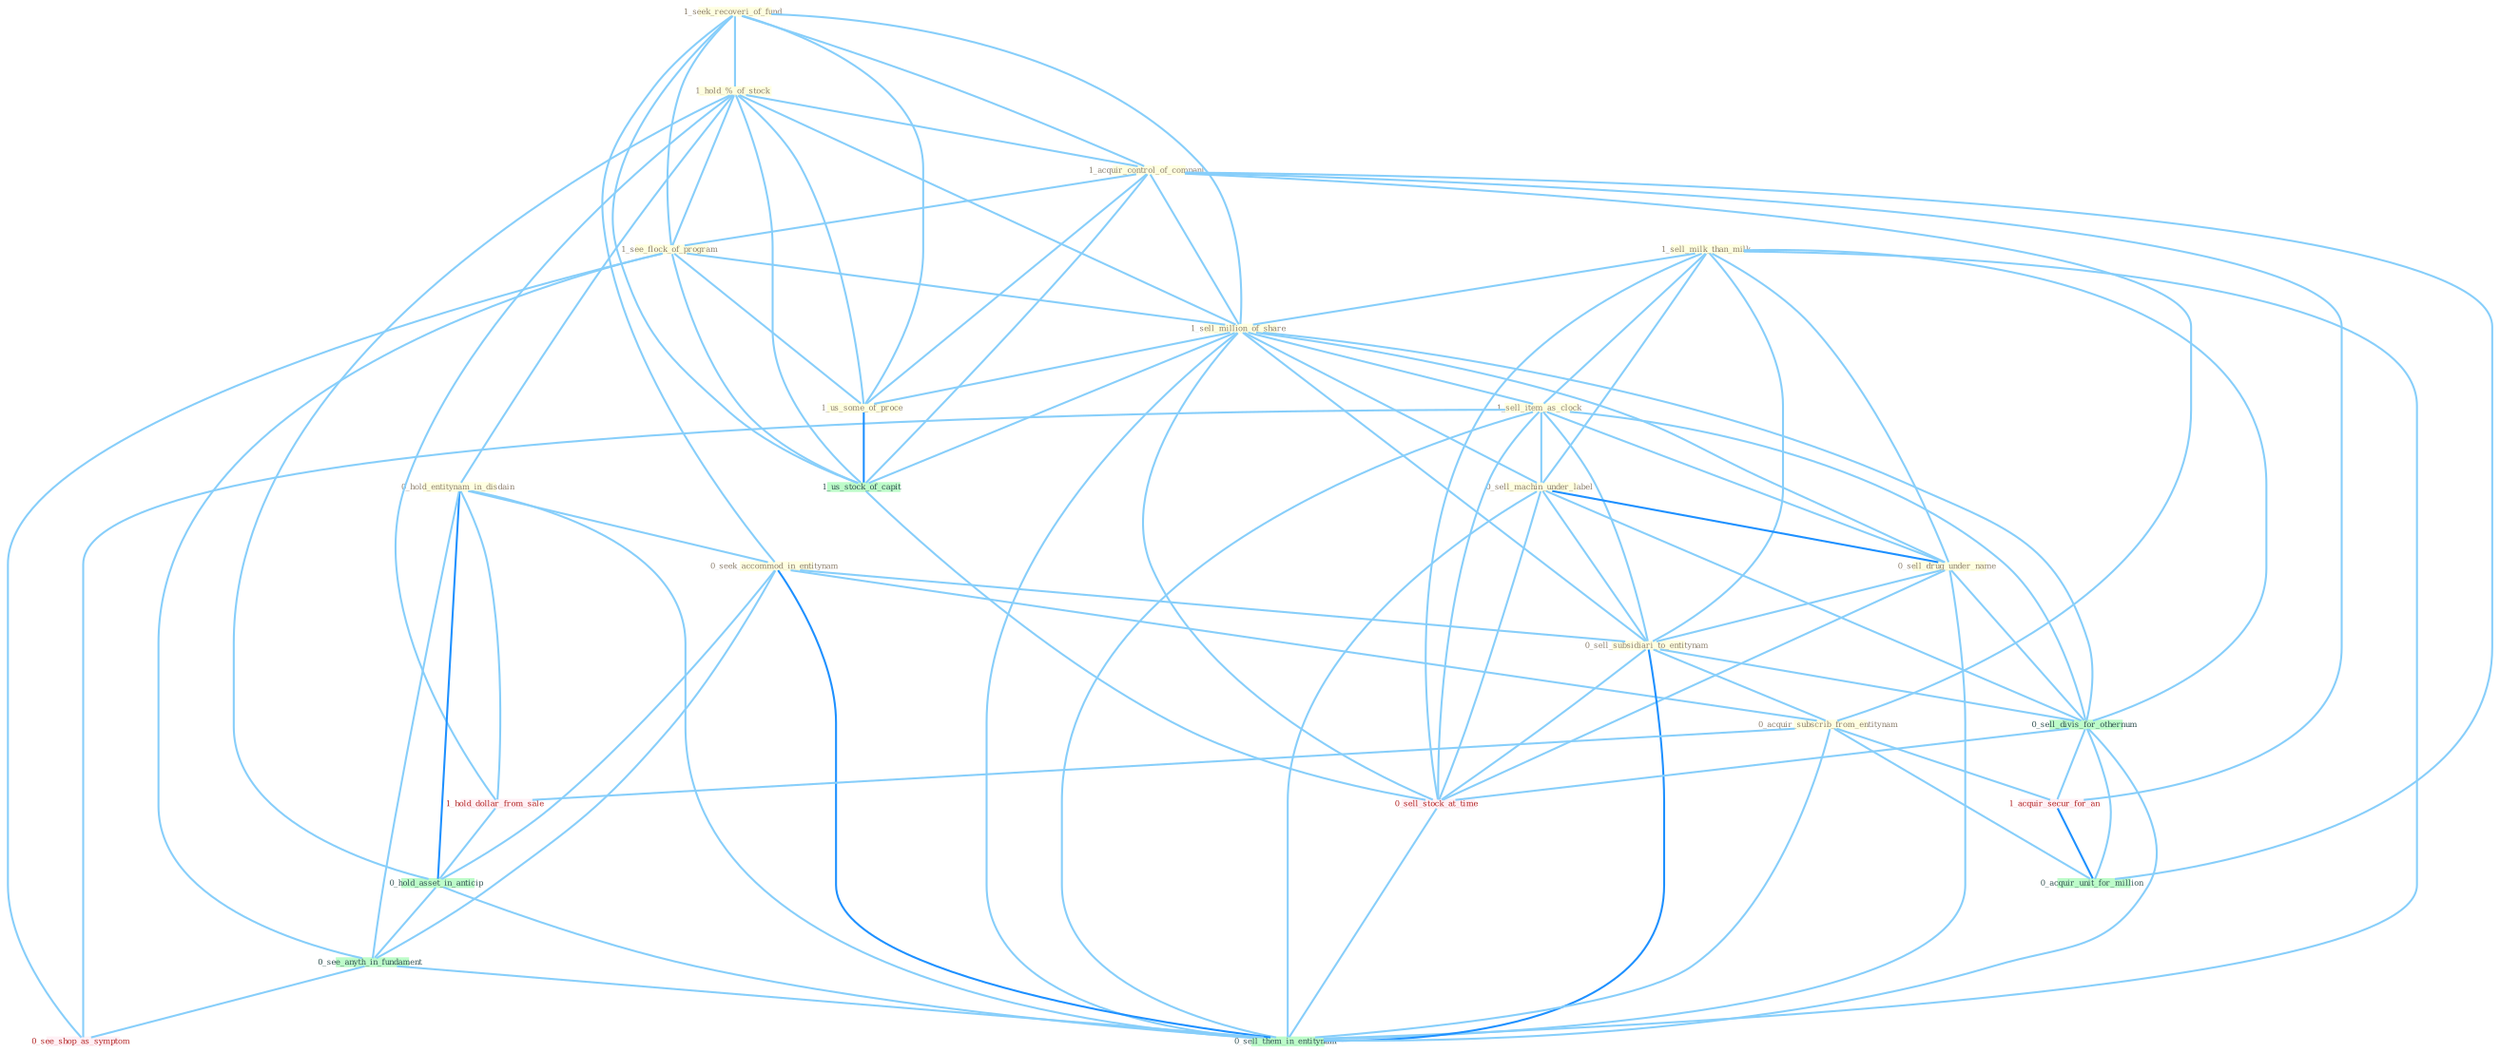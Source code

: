 Graph G{ 
    node
    [shape=polygon,style=filled,width=.5,height=.06,color="#BDFCC9",fixedsize=true,fontsize=4,
    fontcolor="#2f4f4f"];
    {node
    [color="#ffffe0", fontcolor="#8b7d6b"] "1_seek_recoveri_of_fund " "1_hold_%_of_stock " "1_sell_milk_than_milk " "1_acquir_control_of_compani " "1_see_flock_of_program " "1_sell_million_of_share " "1_sell_item_as_clock " "1_us_some_of_proce " "0_hold_entitynam_in_disdain " "0_sell_machin_under_label " "0_sell_drug_under_name " "0_seek_accommod_in_entitynam " "0_sell_subsidiari_to_entitynam " "0_acquir_subscrib_from_entitynam "}
{node [color="#fff0f5", fontcolor="#b22222"] "1_acquir_secur_for_an " "1_hold_dollar_from_sale " "0_sell_stock_at_time " "0_see_shop_as_symptom "}
edge [color="#B0E2FF"];

	"1_seek_recoveri_of_fund " -- "1_hold_%_of_stock " [w="1", color="#87cefa" ];
	"1_seek_recoveri_of_fund " -- "1_acquir_control_of_compani " [w="1", color="#87cefa" ];
	"1_seek_recoveri_of_fund " -- "1_see_flock_of_program " [w="1", color="#87cefa" ];
	"1_seek_recoveri_of_fund " -- "1_sell_million_of_share " [w="1", color="#87cefa" ];
	"1_seek_recoveri_of_fund " -- "1_us_some_of_proce " [w="1", color="#87cefa" ];
	"1_seek_recoveri_of_fund " -- "0_seek_accommod_in_entitynam " [w="1", color="#87cefa" ];
	"1_seek_recoveri_of_fund " -- "1_us_stock_of_capit " [w="1", color="#87cefa" ];
	"1_hold_%_of_stock " -- "1_acquir_control_of_compani " [w="1", color="#87cefa" ];
	"1_hold_%_of_stock " -- "1_see_flock_of_program " [w="1", color="#87cefa" ];
	"1_hold_%_of_stock " -- "1_sell_million_of_share " [w="1", color="#87cefa" ];
	"1_hold_%_of_stock " -- "1_us_some_of_proce " [w="1", color="#87cefa" ];
	"1_hold_%_of_stock " -- "0_hold_entitynam_in_disdain " [w="1", color="#87cefa" ];
	"1_hold_%_of_stock " -- "1_us_stock_of_capit " [w="1", color="#87cefa" ];
	"1_hold_%_of_stock " -- "1_hold_dollar_from_sale " [w="1", color="#87cefa" ];
	"1_hold_%_of_stock " -- "0_hold_asset_in_anticip " [w="1", color="#87cefa" ];
	"1_sell_milk_than_milk " -- "1_sell_million_of_share " [w="1", color="#87cefa" ];
	"1_sell_milk_than_milk " -- "1_sell_item_as_clock " [w="1", color="#87cefa" ];
	"1_sell_milk_than_milk " -- "0_sell_machin_under_label " [w="1", color="#87cefa" ];
	"1_sell_milk_than_milk " -- "0_sell_drug_under_name " [w="1", color="#87cefa" ];
	"1_sell_milk_than_milk " -- "0_sell_subsidiari_to_entitynam " [w="1", color="#87cefa" ];
	"1_sell_milk_than_milk " -- "0_sell_divis_for_othernum " [w="1", color="#87cefa" ];
	"1_sell_milk_than_milk " -- "0_sell_stock_at_time " [w="1", color="#87cefa" ];
	"1_sell_milk_than_milk " -- "0_sell_them_in_entitynam " [w="1", color="#87cefa" ];
	"1_acquir_control_of_compani " -- "1_see_flock_of_program " [w="1", color="#87cefa" ];
	"1_acquir_control_of_compani " -- "1_sell_million_of_share " [w="1", color="#87cefa" ];
	"1_acquir_control_of_compani " -- "1_us_some_of_proce " [w="1", color="#87cefa" ];
	"1_acquir_control_of_compani " -- "0_acquir_subscrib_from_entitynam " [w="1", color="#87cefa" ];
	"1_acquir_control_of_compani " -- "1_acquir_secur_for_an " [w="1", color="#87cefa" ];
	"1_acquir_control_of_compani " -- "1_us_stock_of_capit " [w="1", color="#87cefa" ];
	"1_acquir_control_of_compani " -- "0_acquir_unit_for_million " [w="1", color="#87cefa" ];
	"1_see_flock_of_program " -- "1_sell_million_of_share " [w="1", color="#87cefa" ];
	"1_see_flock_of_program " -- "1_us_some_of_proce " [w="1", color="#87cefa" ];
	"1_see_flock_of_program " -- "1_us_stock_of_capit " [w="1", color="#87cefa" ];
	"1_see_flock_of_program " -- "0_see_anyth_in_fundament " [w="1", color="#87cefa" ];
	"1_see_flock_of_program " -- "0_see_shop_as_symptom " [w="1", color="#87cefa" ];
	"1_sell_million_of_share " -- "1_sell_item_as_clock " [w="1", color="#87cefa" ];
	"1_sell_million_of_share " -- "1_us_some_of_proce " [w="1", color="#87cefa" ];
	"1_sell_million_of_share " -- "0_sell_machin_under_label " [w="1", color="#87cefa" ];
	"1_sell_million_of_share " -- "0_sell_drug_under_name " [w="1", color="#87cefa" ];
	"1_sell_million_of_share " -- "0_sell_subsidiari_to_entitynam " [w="1", color="#87cefa" ];
	"1_sell_million_of_share " -- "0_sell_divis_for_othernum " [w="1", color="#87cefa" ];
	"1_sell_million_of_share " -- "1_us_stock_of_capit " [w="1", color="#87cefa" ];
	"1_sell_million_of_share " -- "0_sell_stock_at_time " [w="1", color="#87cefa" ];
	"1_sell_million_of_share " -- "0_sell_them_in_entitynam " [w="1", color="#87cefa" ];
	"1_sell_item_as_clock " -- "0_sell_machin_under_label " [w="1", color="#87cefa" ];
	"1_sell_item_as_clock " -- "0_sell_drug_under_name " [w="1", color="#87cefa" ];
	"1_sell_item_as_clock " -- "0_sell_subsidiari_to_entitynam " [w="1", color="#87cefa" ];
	"1_sell_item_as_clock " -- "0_sell_divis_for_othernum " [w="1", color="#87cefa" ];
	"1_sell_item_as_clock " -- "0_sell_stock_at_time " [w="1", color="#87cefa" ];
	"1_sell_item_as_clock " -- "0_see_shop_as_symptom " [w="1", color="#87cefa" ];
	"1_sell_item_as_clock " -- "0_sell_them_in_entitynam " [w="1", color="#87cefa" ];
	"1_us_some_of_proce " -- "1_us_stock_of_capit " [w="2", color="#1e90ff" , len=0.8];
	"0_hold_entitynam_in_disdain " -- "0_seek_accommod_in_entitynam " [w="1", color="#87cefa" ];
	"0_hold_entitynam_in_disdain " -- "1_hold_dollar_from_sale " [w="1", color="#87cefa" ];
	"0_hold_entitynam_in_disdain " -- "0_hold_asset_in_anticip " [w="2", color="#1e90ff" , len=0.8];
	"0_hold_entitynam_in_disdain " -- "0_see_anyth_in_fundament " [w="1", color="#87cefa" ];
	"0_hold_entitynam_in_disdain " -- "0_sell_them_in_entitynam " [w="1", color="#87cefa" ];
	"0_sell_machin_under_label " -- "0_sell_drug_under_name " [w="2", color="#1e90ff" , len=0.8];
	"0_sell_machin_under_label " -- "0_sell_subsidiari_to_entitynam " [w="1", color="#87cefa" ];
	"0_sell_machin_under_label " -- "0_sell_divis_for_othernum " [w="1", color="#87cefa" ];
	"0_sell_machin_under_label " -- "0_sell_stock_at_time " [w="1", color="#87cefa" ];
	"0_sell_machin_under_label " -- "0_sell_them_in_entitynam " [w="1", color="#87cefa" ];
	"0_sell_drug_under_name " -- "0_sell_subsidiari_to_entitynam " [w="1", color="#87cefa" ];
	"0_sell_drug_under_name " -- "0_sell_divis_for_othernum " [w="1", color="#87cefa" ];
	"0_sell_drug_under_name " -- "0_sell_stock_at_time " [w="1", color="#87cefa" ];
	"0_sell_drug_under_name " -- "0_sell_them_in_entitynam " [w="1", color="#87cefa" ];
	"0_seek_accommod_in_entitynam " -- "0_sell_subsidiari_to_entitynam " [w="1", color="#87cefa" ];
	"0_seek_accommod_in_entitynam " -- "0_acquir_subscrib_from_entitynam " [w="1", color="#87cefa" ];
	"0_seek_accommod_in_entitynam " -- "0_hold_asset_in_anticip " [w="1", color="#87cefa" ];
	"0_seek_accommod_in_entitynam " -- "0_see_anyth_in_fundament " [w="1", color="#87cefa" ];
	"0_seek_accommod_in_entitynam " -- "0_sell_them_in_entitynam " [w="2", color="#1e90ff" , len=0.8];
	"0_sell_subsidiari_to_entitynam " -- "0_acquir_subscrib_from_entitynam " [w="1", color="#87cefa" ];
	"0_sell_subsidiari_to_entitynam " -- "0_sell_divis_for_othernum " [w="1", color="#87cefa" ];
	"0_sell_subsidiari_to_entitynam " -- "0_sell_stock_at_time " [w="1", color="#87cefa" ];
	"0_sell_subsidiari_to_entitynam " -- "0_sell_them_in_entitynam " [w="2", color="#1e90ff" , len=0.8];
	"0_acquir_subscrib_from_entitynam " -- "1_acquir_secur_for_an " [w="1", color="#87cefa" ];
	"0_acquir_subscrib_from_entitynam " -- "1_hold_dollar_from_sale " [w="1", color="#87cefa" ];
	"0_acquir_subscrib_from_entitynam " -- "0_acquir_unit_for_million " [w="1", color="#87cefa" ];
	"0_acquir_subscrib_from_entitynam " -- "0_sell_them_in_entitynam " [w="1", color="#87cefa" ];
	"0_sell_divis_for_othernum " -- "1_acquir_secur_for_an " [w="1", color="#87cefa" ];
	"0_sell_divis_for_othernum " -- "0_sell_stock_at_time " [w="1", color="#87cefa" ];
	"0_sell_divis_for_othernum " -- "0_acquir_unit_for_million " [w="1", color="#87cefa" ];
	"0_sell_divis_for_othernum " -- "0_sell_them_in_entitynam " [w="1", color="#87cefa" ];
	"1_acquir_secur_for_an " -- "0_acquir_unit_for_million " [w="2", color="#1e90ff" , len=0.8];
	"1_us_stock_of_capit " -- "0_sell_stock_at_time " [w="1", color="#87cefa" ];
	"1_hold_dollar_from_sale " -- "0_hold_asset_in_anticip " [w="1", color="#87cefa" ];
	"0_hold_asset_in_anticip " -- "0_see_anyth_in_fundament " [w="1", color="#87cefa" ];
	"0_hold_asset_in_anticip " -- "0_sell_them_in_entitynam " [w="1", color="#87cefa" ];
	"0_sell_stock_at_time " -- "0_sell_them_in_entitynam " [w="1", color="#87cefa" ];
	"0_see_anyth_in_fundament " -- "0_see_shop_as_symptom " [w="1", color="#87cefa" ];
	"0_see_anyth_in_fundament " -- "0_sell_them_in_entitynam " [w="1", color="#87cefa" ];
}
